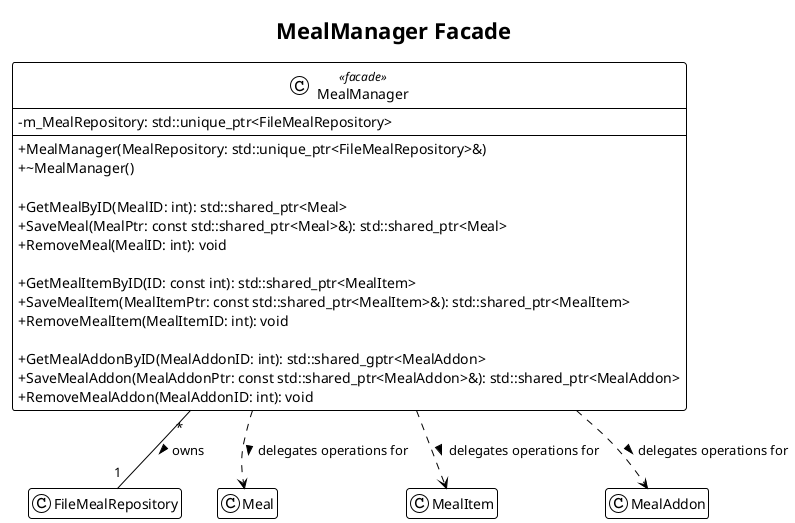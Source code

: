 @startuml
!theme plain
skinparam classAttributeIconSize 0
hide empty members
title MealManager Facade

' --- Subsystem Component ---
class FileMealRepository

' --- Domain Entities ---
class Meal
class MealItem
class MealAddon

' --- The Facade Class ---
' Provides a simplified interface to the meal repository subsystem.
class MealManager <<facade>> {
  - m_MealRepository: std::unique_ptr<FileMealRepository>
  --
  + MealManager(MealRepository: std::unique_ptr<FileMealRepository>&)
  + ~MealManager()

  ' (Methods for Meal)
  + GetMealByID(MealID: int): std::shared_ptr<Meal>
  + SaveMeal(MealPtr: const std::shared_ptr<Meal>&): std::shared_ptr<Meal>
  + RemoveMeal(MealID: int): void

  ' (Methods for MealItem)
  + GetMealItemByID(ID: const int): std::shared_ptr<MealItem>
  + SaveMealItem(MealItemPtr: const std::shared_ptr<MealItem>&): std::shared_ptr<MealItem>
  + RemoveMealItem(MealItemID: int): void

  ' (Methods for MealAddon)
  + GetMealAddonByID(MealAddonID: int): std::shared_gptr<MealAddon>
  + SaveMealAddon(MealAddonPtr: const std::shared_ptr<MealAddon>&): std::shared_ptr<MealAddon>
  + RemoveMealAddon(MealAddonID: int): void
}

' --- Relationships ---

' Composition: The manager owns and controls the lifetime of its repository.
MealManager "*"-- "1" FileMealRepository : owns >

' Dependencies: The manager delegates operations for these entities to its repository.
MealManager ..> Meal : delegates operations for >
MealManager ..> MealItem : delegates operations for >
MealManager ..> MealAddon : delegates operations for >

@enduml